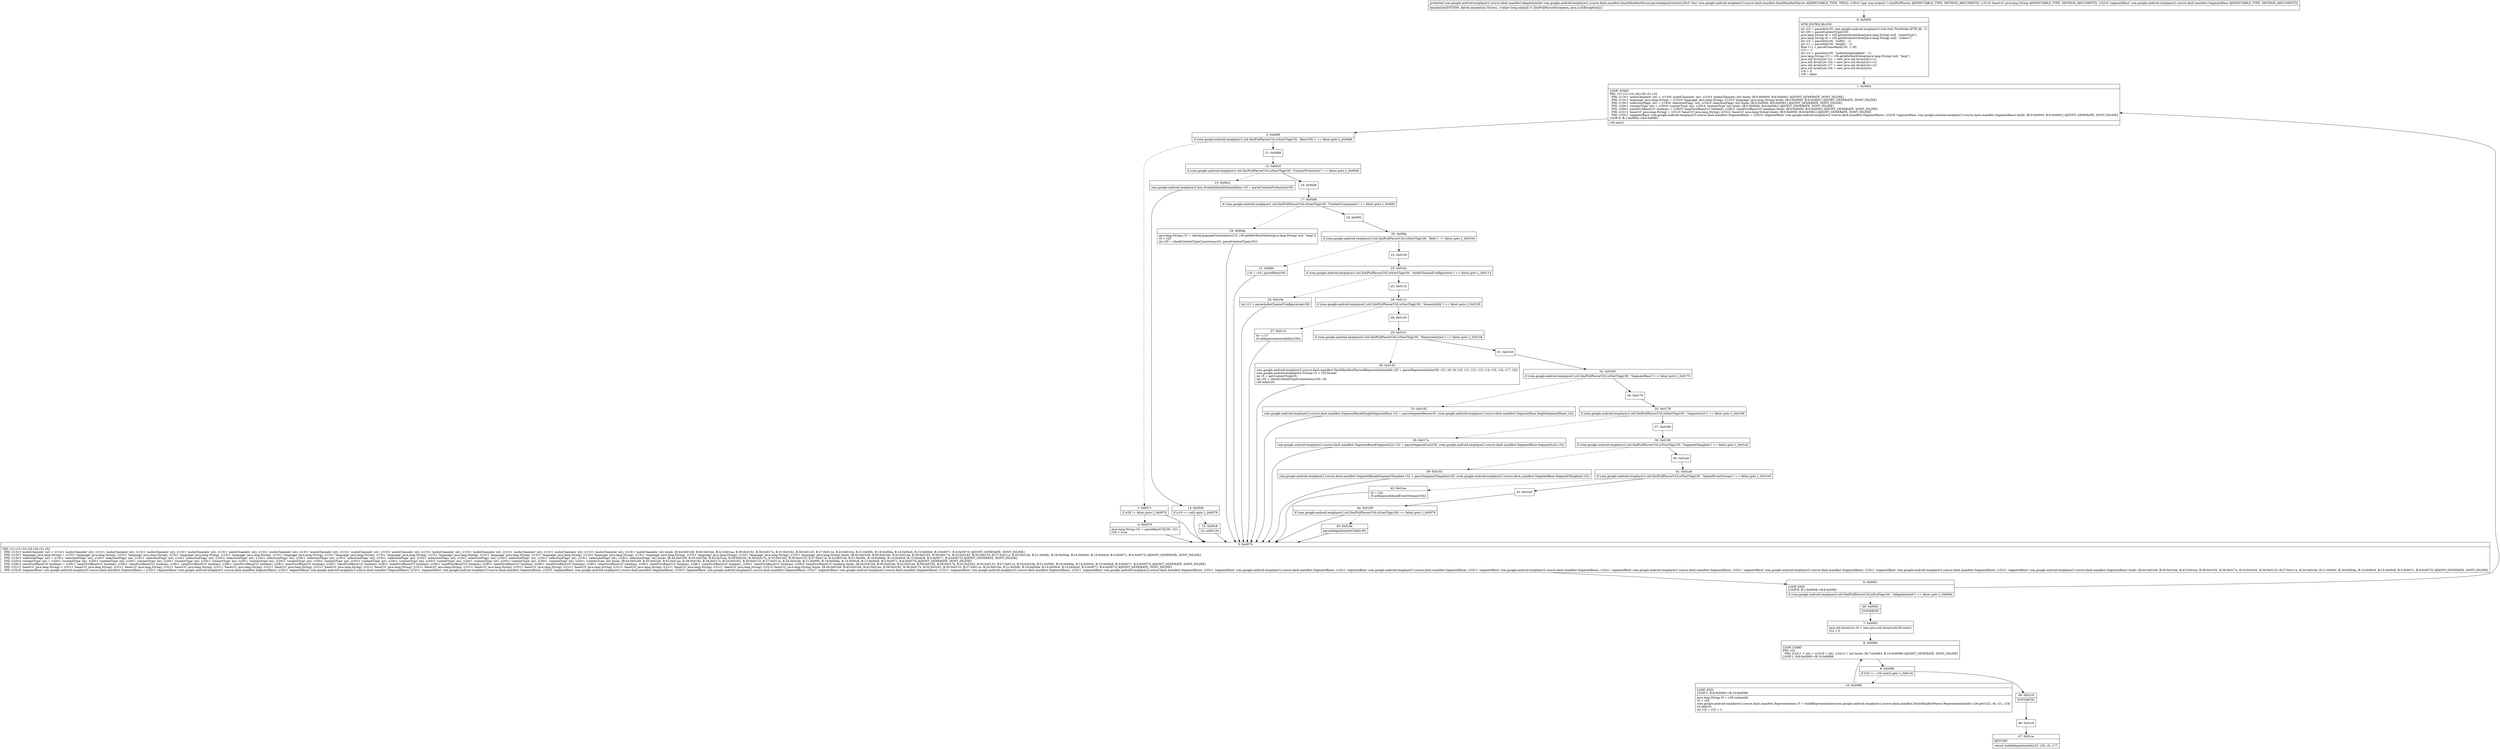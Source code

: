 digraph "CFG forcom.google.android.exoplayer2.source.dash.manifest.DashManifestParser.parseAdaptationSet(Lorg\/xmlpull\/v1\/XmlPullParser;Ljava\/lang\/String;Lcom\/google\/android\/exoplayer2\/source\/dash\/manifest\/SegmentBase;)Lcom\/google\/android\/exoplayer2\/source\/dash\/manifest\/AdaptationSet;" {
Node_0 [shape=record,label="{0\:\ 0x0000|MTH_ENTER_BLOCK\l|int r23 = parseInt(r30, com.google.android.exoplayer2.text.ttml.TtmlNode.ATTR_ID, \-1)\lint r20 = parseContentType(r30)\ljava.lang.String r8 = r30.getAttributeValue((java.lang.String) null, \"mimeType\")\ljava.lang.String r9 = r30.getAttributeValue((java.lang.String) null, \"codecs\")\lint r10 = parseInt(r30, \"width\", \-1)\lint r11 = parseInt(r30, \"height\", \-1)\lfloat r12 = parseFrameRate(r30, \-1.0f)\lr13 = \-1\lint r14 = parseInt(r30, \"audioSamplingRate\", \-1)\ljava.lang.String r15 = r30.getAttributeValue((java.lang.String) null, \"lang\")\ljava.util.ArrayList r21 = new java.util.ArrayList\<\>()\ljava.util.ArrayList r24 = new java.util.ArrayList\<\>()\ljava.util.ArrayList r17 = new java.util.ArrayList\<\>()\ljava.util.ArrayList r26 = new java.util.ArrayList()\lr16 = 0\lr28 = false\l}"];
Node_1 [shape=record,label="{1\:\ 0x0064|LOOP_START\lPHI: r13 r15 r16 r20 r28 r31 r32 \l  PHI: (r13v1 'audioChannels' int) = (r13v0 'audioChannels' int), (r13v3 'audioChannels' int) binds: [B:0:0x0000, B:6:0x0081] A[DONT_GENERATE, DONT_INLINE]\l  PHI: (r15v1 'language' java.lang.String) = (r15v0 'language' java.lang.String), (r15v3 'language' java.lang.String) binds: [B:0:0x0000, B:6:0x0081] A[DONT_GENERATE, DONT_INLINE]\l  PHI: (r16v1 'selectionFlags' int) = (r16v0 'selectionFlags' int), (r16v3 'selectionFlags' int) binds: [B:0:0x0000, B:6:0x0081] A[DONT_GENERATE, DONT_INLINE]\l  PHI: (r20v1 'contentType' int) = (r20v0 'contentType' int), (r20v4 'contentType' int) binds: [B:0:0x0000, B:6:0x0081] A[DONT_GENERATE, DONT_INLINE]\l  PHI: (r28v1 'seenFirstBaseUrl' boolean) = (r28v0 'seenFirstBaseUrl' boolean), (r28v2 'seenFirstBaseUrl' boolean) binds: [B:0:0x0000, B:6:0x0081] A[DONT_GENERATE, DONT_INLINE]\l  PHI: (r31v1 'baseUrl' java.lang.String) = (r31v0 'baseUrl' java.lang.String), (r31v2 'baseUrl' java.lang.String) binds: [B:0:0x0000, B:6:0x0081] A[DONT_GENERATE, DONT_INLINE]\l  PHI: (r32v1 'segmentBase' com.google.android.exoplayer2.source.dash.manifest.SegmentBase) = (r32v0 'segmentBase' com.google.android.exoplayer2.source.dash.manifest.SegmentBase), (r32v8 'segmentBase' com.google.android.exoplayer2.source.dash.manifest.SegmentBase) binds: [B:0:0x0000, B:6:0x0081] A[DONT_GENERATE, DONT_INLINE]\lLOOP:0: B:1:0x0064\-\>B:6:0x0081\l|r30.next()\l}"];
Node_2 [shape=record,label="{2\:\ 0x006f|if (com.google.android.exoplayer2.util.XmlPullParserUtil.isStartTag(r30, \"BaseURL\") == false) goto L_0x00b8\l}"];
Node_3 [shape=record,label="{3\:\ 0x0071|if (r28 != false) goto L_0x0079\l}"];
Node_4 [shape=record,label="{4\:\ 0x0073|java.lang.String r31 = parseBaseUrl(r30, r31)\lr28 = true\l}"];
Node_5 [shape=record,label="{5\:\ 0x0079|PHI: r13 r15 r16 r20 r28 r31 r32 \l  PHI: (r13v3 'audioChannels' int) = (r13v1 'audioChannels' int), (r13v1 'audioChannels' int), (r13v1 'audioChannels' int), (r13v1 'audioChannels' int), (r13v1 'audioChannels' int), (r13v1 'audioChannels' int), (r13v1 'audioChannels' int), (r13v1 'audioChannels' int), (r13v2 'audioChannels' int), (r13v1 'audioChannels' int), (r13v1 'audioChannels' int), (r13v1 'audioChannels' int), (r13v1 'audioChannels' int), (r13v1 'audioChannels' int), (r13v1 'audioChannels' int) binds: [B:44:0x01b9, B:45:0x01bb, B:42:0x01aa, B:39:0x0192, B:36:0x017a, B:33:0x0162, B:30:0x0133, B:27:0x011e, B:24:0x010e, B:21:0x00fc, B:18:0x00da, B:14:0x00c6, B:15:0x00c8, B:3:0x0071, B:4:0x0073] A[DONT_GENERATE, DONT_INLINE]\l  PHI: (r15v3 'language' java.lang.String) = (r15v1 'language' java.lang.String), (r15v1 'language' java.lang.String), (r15v1 'language' java.lang.String), (r15v1 'language' java.lang.String), (r15v1 'language' java.lang.String), (r15v1 'language' java.lang.String), (r15v1 'language' java.lang.String), (r15v1 'language' java.lang.String), (r15v1 'language' java.lang.String), (r15v1 'language' java.lang.String), (r15v2 'language' java.lang.String), (r15v1 'language' java.lang.String), (r15v1 'language' java.lang.String), (r15v1 'language' java.lang.String), (r15v1 'language' java.lang.String) binds: [B:44:0x01b9, B:45:0x01bb, B:42:0x01aa, B:39:0x0192, B:36:0x017a, B:33:0x0162, B:30:0x0133, B:27:0x011e, B:24:0x010e, B:21:0x00fc, B:18:0x00da, B:14:0x00c6, B:15:0x00c8, B:3:0x0071, B:4:0x0073] A[DONT_GENERATE, DONT_INLINE]\l  PHI: (r16v3 'selectionFlags' int) = (r16v1 'selectionFlags' int), (r16v1 'selectionFlags' int), (r16v1 'selectionFlags' int), (r16v1 'selectionFlags' int), (r16v1 'selectionFlags' int), (r16v1 'selectionFlags' int), (r16v1 'selectionFlags' int), (r16v1 'selectionFlags' int), (r16v1 'selectionFlags' int), (r16v2 'selectionFlags' int), (r16v1 'selectionFlags' int), (r16v1 'selectionFlags' int), (r16v1 'selectionFlags' int), (r16v1 'selectionFlags' int), (r16v1 'selectionFlags' int) binds: [B:44:0x01b9, B:45:0x01bb, B:42:0x01aa, B:39:0x0192, B:36:0x017a, B:33:0x0162, B:30:0x0133, B:27:0x011e, B:24:0x010e, B:21:0x00fc, B:18:0x00da, B:14:0x00c6, B:15:0x00c8, B:3:0x0071, B:4:0x0073] A[DONT_GENERATE, DONT_INLINE]\l  PHI: (r20v4 'contentType' int) = (r20v1 'contentType' int), (r20v1 'contentType' int), (r20v1 'contentType' int), (r20v1 'contentType' int), (r20v1 'contentType' int), (r20v1 'contentType' int), (r20v2 'contentType' int), (r20v1 'contentType' int), (r20v1 'contentType' int), (r20v1 'contentType' int), (r20v3 'contentType' int), (r20v1 'contentType' int), (r20v1 'contentType' int), (r20v1 'contentType' int), (r20v1 'contentType' int) binds: [B:44:0x01b9, B:45:0x01bb, B:42:0x01aa, B:39:0x0192, B:36:0x017a, B:33:0x0162, B:30:0x0133, B:27:0x011e, B:24:0x010e, B:21:0x00fc, B:18:0x00da, B:14:0x00c6, B:15:0x00c8, B:3:0x0071, B:4:0x0073] A[DONT_GENERATE, DONT_INLINE]\l  PHI: (r28v2 'seenFirstBaseUrl' boolean) = (r28v1 'seenFirstBaseUrl' boolean), (r28v1 'seenFirstBaseUrl' boolean), (r28v1 'seenFirstBaseUrl' boolean), (r28v1 'seenFirstBaseUrl' boolean), (r28v1 'seenFirstBaseUrl' boolean), (r28v1 'seenFirstBaseUrl' boolean), (r28v1 'seenFirstBaseUrl' boolean), (r28v1 'seenFirstBaseUrl' boolean), (r28v1 'seenFirstBaseUrl' boolean), (r28v1 'seenFirstBaseUrl' boolean), (r28v1 'seenFirstBaseUrl' boolean), (r28v1 'seenFirstBaseUrl' boolean), (r28v1 'seenFirstBaseUrl' boolean), (r28v1 'seenFirstBaseUrl' boolean), (r28v3 'seenFirstBaseUrl' boolean) binds: [B:44:0x01b9, B:45:0x01bb, B:42:0x01aa, B:39:0x0192, B:36:0x017a, B:33:0x0162, B:30:0x0133, B:27:0x011e, B:24:0x010e, B:21:0x00fc, B:18:0x00da, B:14:0x00c6, B:15:0x00c8, B:3:0x0071, B:4:0x0073] A[DONT_GENERATE, DONT_INLINE]\l  PHI: (r31v2 'baseUrl' java.lang.String) = (r31v1 'baseUrl' java.lang.String), (r31v1 'baseUrl' java.lang.String), (r31v1 'baseUrl' java.lang.String), (r31v1 'baseUrl' java.lang.String), (r31v1 'baseUrl' java.lang.String), (r31v1 'baseUrl' java.lang.String), (r31v1 'baseUrl' java.lang.String), (r31v1 'baseUrl' java.lang.String), (r31v1 'baseUrl' java.lang.String), (r31v1 'baseUrl' java.lang.String), (r31v1 'baseUrl' java.lang.String), (r31v1 'baseUrl' java.lang.String), (r31v1 'baseUrl' java.lang.String), (r31v1 'baseUrl' java.lang.String), (r31v3 'baseUrl' java.lang.String) binds: [B:44:0x01b9, B:45:0x01bb, B:42:0x01aa, B:39:0x0192, B:36:0x017a, B:33:0x0162, B:30:0x0133, B:27:0x011e, B:24:0x010e, B:21:0x00fc, B:18:0x00da, B:14:0x00c6, B:15:0x00c8, B:3:0x0071, B:4:0x0073] A[DONT_GENERATE, DONT_INLINE]\l  PHI: (r32v8 'segmentBase' com.google.android.exoplayer2.source.dash.manifest.SegmentBase) = (r32v1 'segmentBase' com.google.android.exoplayer2.source.dash.manifest.SegmentBase), (r32v1 'segmentBase' com.google.android.exoplayer2.source.dash.manifest.SegmentBase), (r32v1 'segmentBase' com.google.android.exoplayer2.source.dash.manifest.SegmentBase), (r32v3 'segmentBase' com.google.android.exoplayer2.source.dash.manifest.SegmentBase), (r32v5 'segmentBase' com.google.android.exoplayer2.source.dash.manifest.SegmentBase), (r32v7 'segmentBase' com.google.android.exoplayer2.source.dash.manifest.SegmentBase), (r32v1 'segmentBase' com.google.android.exoplayer2.source.dash.manifest.SegmentBase), (r32v1 'segmentBase' com.google.android.exoplayer2.source.dash.manifest.SegmentBase), (r32v1 'segmentBase' com.google.android.exoplayer2.source.dash.manifest.SegmentBase), (r32v1 'segmentBase' com.google.android.exoplayer2.source.dash.manifest.SegmentBase), (r32v1 'segmentBase' com.google.android.exoplayer2.source.dash.manifest.SegmentBase), (r32v1 'segmentBase' com.google.android.exoplayer2.source.dash.manifest.SegmentBase), (r32v1 'segmentBase' com.google.android.exoplayer2.source.dash.manifest.SegmentBase), (r32v1 'segmentBase' com.google.android.exoplayer2.source.dash.manifest.SegmentBase), (r32v1 'segmentBase' com.google.android.exoplayer2.source.dash.manifest.SegmentBase) binds: [B:44:0x01b9, B:45:0x01bb, B:42:0x01aa, B:39:0x0192, B:36:0x017a, B:33:0x0162, B:30:0x0133, B:27:0x011e, B:24:0x010e, B:21:0x00fc, B:18:0x00da, B:14:0x00c6, B:15:0x00c8, B:3:0x0071, B:4:0x0073] A[DONT_GENERATE, DONT_INLINE]\l}"];
Node_6 [shape=record,label="{6\:\ 0x0081|LOOP_END\lLOOP:0: B:1:0x0064\-\>B:6:0x0081\l|if (com.google.android.exoplayer2.util.XmlPullParserUtil.isEndTag(r30, \"AdaptationSet\") == false) goto L_0x0064\l}"];
Node_7 [shape=record,label="{7\:\ 0x0083|java.util.ArrayList r0 = new java.util.ArrayList(r26.size())\lr22 = 0\l}"];
Node_8 [shape=record,label="{8\:\ 0x0090|LOOP_START\lPHI: r22 \l  PHI: (r22v1 'i' int) = (r22v0 'i' int), (r22v2 'i' int) binds: [B:7:0x0083, B:10:0x0098] A[DONT_GENERATE, DONT_INLINE]\lLOOP:1: B:8:0x0090\-\>B:10:0x0098\l}"];
Node_9 [shape=record,label="{9\:\ 0x0096|if (r22 \>= r26.size()) goto L_0x01c0\l}"];
Node_10 [shape=record,label="{10\:\ 0x0098|LOOP_END\lLOOP:1: B:8:0x0090\-\>B:10:0x0098\l|java.lang.String r6 = r29.contentId\lr0 = r29\lcom.google.android.exoplayer2.source.dash.manifest.Representation r5 = buildRepresentation((com.google.android.exoplayer2.source.dash.manifest.DashManifestParser.RepresentationInfo) r26.get(r22), r6, r21, r24)\lr0.add(r5)\lint r22 = r22 + 1\l}"];
Node_11 [shape=record,label="{11\:\ 0x00b8}"];
Node_12 [shape=record,label="{12\:\ 0x00c0|if (com.google.android.exoplayer2.util.XmlPullParserUtil.isStartTag(r30, \"ContentProtection\") == false) goto L_0x00d0\l}"];
Node_13 [shape=record,label="{13\:\ 0x00c2|com.google.android.exoplayer2.drm.DrmInitData$SchemeData r19 = parseContentProtection(r30)\l}"];
Node_14 [shape=record,label="{14\:\ 0x00c6|if (r19 == null) goto L_0x0079\l}"];
Node_15 [shape=record,label="{15\:\ 0x00c8|r21.add(r19)\l}"];
Node_16 [shape=record,label="{16\:\ 0x00d0}"];
Node_17 [shape=record,label="{17\:\ 0x00d8|if (com.google.android.exoplayer2.util.XmlPullParserUtil.isStartTag(r30, \"ContentComponent\") == false) goto L_0x00f2\l}"];
Node_18 [shape=record,label="{18\:\ 0x00da|java.lang.String r15 = checkLanguageConsistency(r15, r30.getAttributeValue((java.lang.String) null, \"lang\"))\lr0 = r20\lint r20 = checkContentTypeConsistency(r0, parseContentType(r30))\l}"];
Node_19 [shape=record,label="{19\:\ 0x00f2}"];
Node_20 [shape=record,label="{20\:\ 0x00fa|if (com.google.android.exoplayer2.util.XmlPullParserUtil.isStartTag(r30, \"Role\") == false) goto L_0x0104\l}"];
Node_21 [shape=record,label="{21\:\ 0x00fc|r16 = r16 \| parseRole(r30)\l}"];
Node_22 [shape=record,label="{22\:\ 0x0104}"];
Node_23 [shape=record,label="{23\:\ 0x010c|if (com.google.android.exoplayer2.util.XmlPullParserUtil.isStartTag(r30, \"AudioChannelConfiguration\") == false) goto L_0x0114\l}"];
Node_24 [shape=record,label="{24\:\ 0x010e|int r13 = parseAudioChannelConfiguration(r30)\l}"];
Node_25 [shape=record,label="{25\:\ 0x0114}"];
Node_26 [shape=record,label="{26\:\ 0x011c|if (com.google.android.exoplayer2.util.XmlPullParserUtil.isStartTag(r30, \"Accessibility\") == false) goto L_0x0129\l}"];
Node_27 [shape=record,label="{27\:\ 0x011e|r0 = r17\lr0.add(parseAccessibility(r30))\l}"];
Node_28 [shape=record,label="{28\:\ 0x0129}"];
Node_29 [shape=record,label="{29\:\ 0x0131|if (com.google.android.exoplayer2.util.XmlPullParserUtil.isStartTag(r30, \"Representation\") == false) goto L_0x0158\l}"];
Node_30 [shape=record,label="{30\:\ 0x0133|com.google.android.exoplayer2.source.dash.manifest.DashManifestParser$RepresentationInfo r25 = parseRepresentation(r30, r31, r8, r9, r10, r11, r12, r13, r14, r15, r16, r17, r32)\lcom.google.android.exoplayer2.Format r5 = r25.format\lint r5 = getContentType(r5)\lint r20 = checkContentTypeConsistency(r20, r5)\lr26.add(r25)\l}"];
Node_31 [shape=record,label="{31\:\ 0x0158}"];
Node_32 [shape=record,label="{32\:\ 0x0160|if (com.google.android.exoplayer2.util.XmlPullParserUtil.isStartTag(r30, \"SegmentBase\") == false) goto L_0x0170\l}"];
Node_33 [shape=record,label="{33\:\ 0x0162|com.google.android.exoplayer2.source.dash.manifest.SegmentBase$SingleSegmentBase r32 = parseSegmentBase(r30, (com.google.android.exoplayer2.source.dash.manifest.SegmentBase.SingleSegmentBase) r32)\l}"];
Node_34 [shape=record,label="{34\:\ 0x0170}"];
Node_35 [shape=record,label="{35\:\ 0x0178|if (com.google.android.exoplayer2.util.XmlPullParserUtil.isStartTag(r30, \"SegmentList\") == false) goto L_0x0188\l}"];
Node_36 [shape=record,label="{36\:\ 0x017a|com.google.android.exoplayer2.source.dash.manifest.SegmentBase$SegmentList r32 = parseSegmentList(r30, (com.google.android.exoplayer2.source.dash.manifest.SegmentBase.SegmentList) r32)\l}"];
Node_37 [shape=record,label="{37\:\ 0x0188}"];
Node_38 [shape=record,label="{38\:\ 0x0190|if (com.google.android.exoplayer2.util.XmlPullParserUtil.isStartTag(r30, \"SegmentTemplate\") == false) goto L_0x01a0\l}"];
Node_39 [shape=record,label="{39\:\ 0x0192|com.google.android.exoplayer2.source.dash.manifest.SegmentBase$SegmentTemplate r32 = parseSegmentTemplate(r30, (com.google.android.exoplayer2.source.dash.manifest.SegmentBase.SegmentTemplate) r32)\l}"];
Node_40 [shape=record,label="{40\:\ 0x01a0}"];
Node_41 [shape=record,label="{41\:\ 0x01a8|if (com.google.android.exoplayer2.util.XmlPullParserUtil.isStartTag(r30, \"InbandEventStream\") == false) goto L_0x01b5\l}"];
Node_42 [shape=record,label="{42\:\ 0x01aa|r0 = r24\lr0.add(parseInbandEventStream(r30))\l}"];
Node_43 [shape=record,label="{43\:\ 0x01b5}"];
Node_44 [shape=record,label="{44\:\ 0x01b9|if (com.google.android.exoplayer2.util.XmlPullParserUtil.isStartTag(r30) == false) goto L_0x0079\l}"];
Node_45 [shape=record,label="{45\:\ 0x01bb|parseAdaptationSetChild(r30)\l}"];
Node_46 [shape=record,label="{46\:\ 0x01c0}"];
Node_47 [shape=record,label="{47\:\ 0x01ce|RETURN\l|return buildAdaptationSet(r23, r20, r0, r17)\l}"];
Node_48 [shape=record,label="{48\:\ 0x0083|SYNTHETIC\l}"];
Node_49 [shape=record,label="{49\:\ 0x01c0|SYNTHETIC\l}"];
MethodNode[shape=record,label="{protected com.google.android.exoplayer2.source.dash.manifest.AdaptationSet com.google.android.exoplayer2.source.dash.manifest.DashManifestParser.parseAdaptationSet((r29v0 'this' com.google.android.exoplayer2.source.dash.manifest.DashManifestParser A[IMMUTABLE_TYPE, THIS]), (r30v0 'xpp' org.xmlpull.v1.XmlPullParser A[IMMUTABLE_TYPE, METHOD_ARGUMENT]), (r31v0 'baseUrl' java.lang.String A[IMMUTABLE_TYPE, METHOD_ARGUMENT]), (r32v0 'segmentBase' com.google.android.exoplayer2.source.dash.manifest.SegmentBase A[IMMUTABLE_TYPE, METHOD_ARGUMENT]))  | Annotation[SYSTEM, dalvik.annotation.Throws, \{value=[org.xmlpull.v1.XmlPullParserException, java.io.IOException]\}]\l}"];
MethodNode -> Node_0;
Node_0 -> Node_1;
Node_1 -> Node_2;
Node_2 -> Node_3[style=dashed];
Node_2 -> Node_11;
Node_3 -> Node_4[style=dashed];
Node_3 -> Node_5;
Node_4 -> Node_5;
Node_5 -> Node_6;
Node_6 -> Node_1;
Node_6 -> Node_48[style=dashed];
Node_7 -> Node_8;
Node_8 -> Node_9;
Node_9 -> Node_10[style=dashed];
Node_9 -> Node_49;
Node_10 -> Node_8;
Node_11 -> Node_12;
Node_12 -> Node_13[style=dashed];
Node_12 -> Node_16;
Node_13 -> Node_14;
Node_14 -> Node_5;
Node_14 -> Node_15[style=dashed];
Node_15 -> Node_5;
Node_16 -> Node_17;
Node_17 -> Node_18[style=dashed];
Node_17 -> Node_19;
Node_18 -> Node_5;
Node_19 -> Node_20;
Node_20 -> Node_21[style=dashed];
Node_20 -> Node_22;
Node_21 -> Node_5;
Node_22 -> Node_23;
Node_23 -> Node_24[style=dashed];
Node_23 -> Node_25;
Node_24 -> Node_5;
Node_25 -> Node_26;
Node_26 -> Node_27[style=dashed];
Node_26 -> Node_28;
Node_27 -> Node_5;
Node_28 -> Node_29;
Node_29 -> Node_30[style=dashed];
Node_29 -> Node_31;
Node_30 -> Node_5;
Node_31 -> Node_32;
Node_32 -> Node_33[style=dashed];
Node_32 -> Node_34;
Node_33 -> Node_5;
Node_34 -> Node_35;
Node_35 -> Node_36[style=dashed];
Node_35 -> Node_37;
Node_36 -> Node_5;
Node_37 -> Node_38;
Node_38 -> Node_39[style=dashed];
Node_38 -> Node_40;
Node_39 -> Node_5;
Node_40 -> Node_41;
Node_41 -> Node_42[style=dashed];
Node_41 -> Node_43;
Node_42 -> Node_5;
Node_43 -> Node_44;
Node_44 -> Node_5;
Node_44 -> Node_45[style=dashed];
Node_45 -> Node_5;
Node_46 -> Node_47;
Node_48 -> Node_7;
Node_49 -> Node_46;
}

